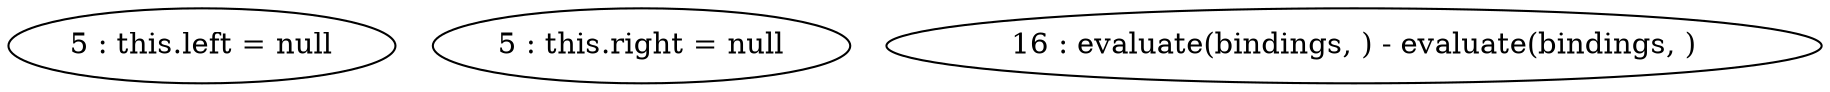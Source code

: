 digraph G {
"5 : this.left = null"
"5 : this.right = null"
"16 : evaluate(bindings, ) - evaluate(bindings, )"
}